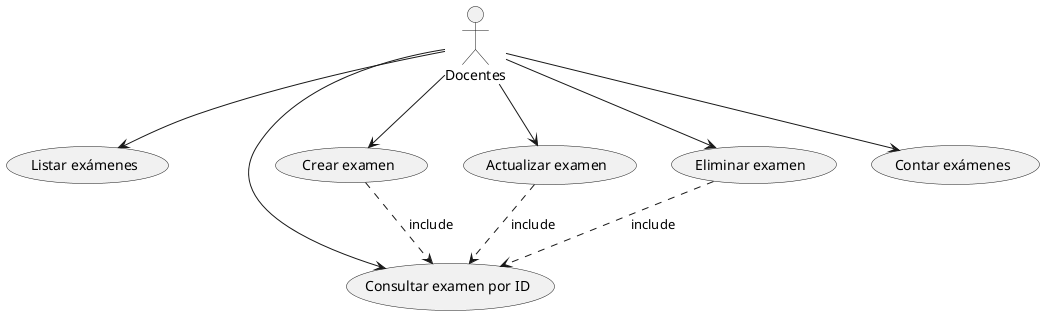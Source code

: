 @startuml
:Docentes:
:Docentes: --> (Listar exámenes)
:Docentes: --> (Consultar examen por ID)
:Docentes: --> (Crear examen)
:Docentes: --> (Actualizar examen)
:Docentes: --> (Eliminar examen)
:Docentes: --> (Contar exámenes)

(Crear examen) ..> (Consultar examen por ID): include
(Actualizar examen) ..> (Consultar examen por ID): include
(Eliminar examen) ..> (Consultar examen por ID): include

@enduml